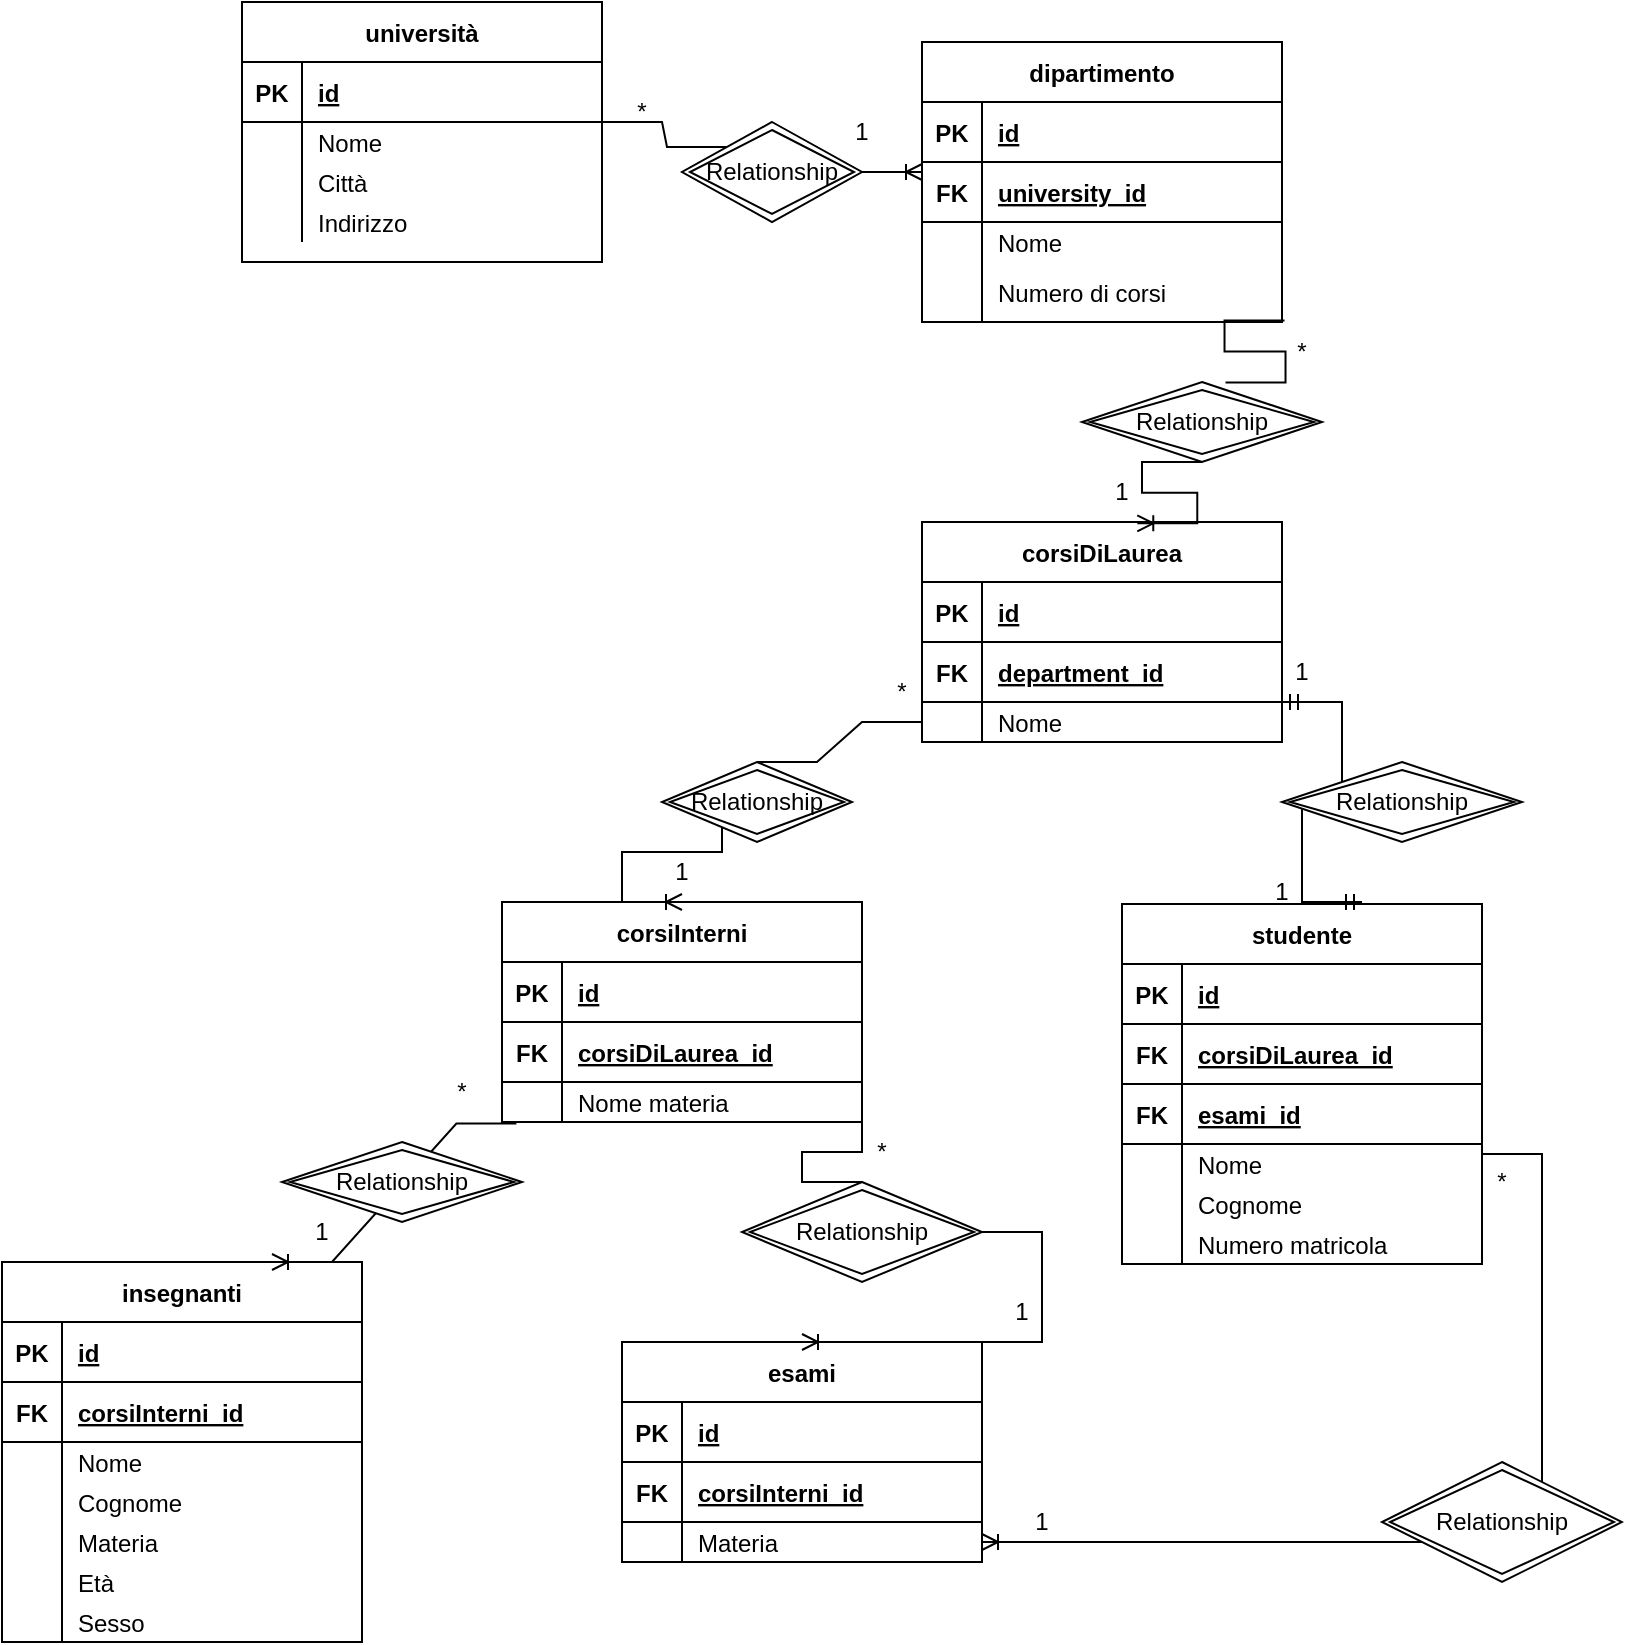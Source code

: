 <mxfile version="15.8.0" type="device"><diagram id="OK9jtKREIVFIBy2pYJ3l" name="Page-1"><mxGraphModel dx="1038" dy="1748" grid="1" gridSize="10" guides="1" tooltips="1" connect="1" arrows="1" fold="1" page="1" pageScale="1" pageWidth="827" pageHeight="1169" math="0" shadow="0"><root><mxCell id="0"/><mxCell id="1" parent="0"/><mxCell id="dD7sZslDKjqWOzkgwyZv-1" value="università" style="shape=table;startSize=30;container=1;collapsible=1;childLayout=tableLayout;fixedRows=1;rowLines=0;fontStyle=1;align=center;resizeLast=1;" vertex="1" parent="1"><mxGeometry x="180" y="-1090" width="180" height="130" as="geometry"/></mxCell><mxCell id="dD7sZslDKjqWOzkgwyZv-2" value="" style="shape=partialRectangle;collapsible=0;dropTarget=0;pointerEvents=0;fillColor=none;top=0;left=0;bottom=1;right=0;points=[[0,0.5],[1,0.5]];portConstraint=eastwest;" vertex="1" parent="dD7sZslDKjqWOzkgwyZv-1"><mxGeometry y="30" width="180" height="30" as="geometry"/></mxCell><mxCell id="dD7sZslDKjqWOzkgwyZv-3" value="PK" style="shape=partialRectangle;connectable=0;fillColor=none;top=0;left=0;bottom=0;right=0;fontStyle=1;overflow=hidden;" vertex="1" parent="dD7sZslDKjqWOzkgwyZv-2"><mxGeometry width="30" height="30" as="geometry"><mxRectangle width="30" height="30" as="alternateBounds"/></mxGeometry></mxCell><mxCell id="dD7sZslDKjqWOzkgwyZv-4" value="id" style="shape=partialRectangle;connectable=0;fillColor=none;top=0;left=0;bottom=0;right=0;align=left;spacingLeft=6;fontStyle=5;overflow=hidden;" vertex="1" parent="dD7sZslDKjqWOzkgwyZv-2"><mxGeometry x="30" width="150" height="30" as="geometry"><mxRectangle width="150" height="30" as="alternateBounds"/></mxGeometry></mxCell><mxCell id="dD7sZslDKjqWOzkgwyZv-5" value="" style="shape=partialRectangle;collapsible=0;dropTarget=0;pointerEvents=0;fillColor=none;top=0;left=0;bottom=0;right=0;points=[[0,0.5],[1,0.5]];portConstraint=eastwest;" vertex="1" parent="dD7sZslDKjqWOzkgwyZv-1"><mxGeometry y="60" width="180" height="20" as="geometry"/></mxCell><mxCell id="dD7sZslDKjqWOzkgwyZv-6" value="" style="shape=partialRectangle;connectable=0;fillColor=none;top=0;left=0;bottom=0;right=0;editable=1;overflow=hidden;" vertex="1" parent="dD7sZslDKjqWOzkgwyZv-5"><mxGeometry width="30" height="20" as="geometry"><mxRectangle width="30" height="20" as="alternateBounds"/></mxGeometry></mxCell><mxCell id="dD7sZslDKjqWOzkgwyZv-7" value="Nome" style="shape=partialRectangle;connectable=0;fillColor=none;top=0;left=0;bottom=0;right=0;align=left;spacingLeft=6;overflow=hidden;" vertex="1" parent="dD7sZslDKjqWOzkgwyZv-5"><mxGeometry x="30" width="150" height="20" as="geometry"><mxRectangle width="150" height="20" as="alternateBounds"/></mxGeometry></mxCell><mxCell id="dD7sZslDKjqWOzkgwyZv-8" value="" style="shape=partialRectangle;collapsible=0;dropTarget=0;pointerEvents=0;fillColor=none;top=0;left=0;bottom=0;right=0;points=[[0,0.5],[1,0.5]];portConstraint=eastwest;" vertex="1" parent="dD7sZslDKjqWOzkgwyZv-1"><mxGeometry y="80" width="180" height="20" as="geometry"/></mxCell><mxCell id="dD7sZslDKjqWOzkgwyZv-9" value="" style="shape=partialRectangle;connectable=0;fillColor=none;top=0;left=0;bottom=0;right=0;editable=1;overflow=hidden;" vertex="1" parent="dD7sZslDKjqWOzkgwyZv-8"><mxGeometry width="30" height="20" as="geometry"><mxRectangle width="30" height="20" as="alternateBounds"/></mxGeometry></mxCell><mxCell id="dD7sZslDKjqWOzkgwyZv-10" value="Città" style="shape=partialRectangle;connectable=0;fillColor=none;top=0;left=0;bottom=0;right=0;align=left;spacingLeft=6;overflow=hidden;" vertex="1" parent="dD7sZslDKjqWOzkgwyZv-8"><mxGeometry x="30" width="150" height="20" as="geometry"><mxRectangle width="150" height="20" as="alternateBounds"/></mxGeometry></mxCell><mxCell id="dD7sZslDKjqWOzkgwyZv-11" value="" style="shape=partialRectangle;collapsible=0;dropTarget=0;pointerEvents=0;fillColor=none;top=0;left=0;bottom=0;right=0;points=[[0,0.5],[1,0.5]];portConstraint=eastwest;" vertex="1" parent="dD7sZslDKjqWOzkgwyZv-1"><mxGeometry y="100" width="180" height="20" as="geometry"/></mxCell><mxCell id="dD7sZslDKjqWOzkgwyZv-12" value="" style="shape=partialRectangle;connectable=0;fillColor=none;top=0;left=0;bottom=0;right=0;editable=1;overflow=hidden;" vertex="1" parent="dD7sZslDKjqWOzkgwyZv-11"><mxGeometry width="30" height="20" as="geometry"><mxRectangle width="30" height="20" as="alternateBounds"/></mxGeometry></mxCell><mxCell id="dD7sZslDKjqWOzkgwyZv-13" value="Indirizzo" style="shape=partialRectangle;connectable=0;fillColor=none;top=0;left=0;bottom=0;right=0;align=left;spacingLeft=6;overflow=hidden;" vertex="1" parent="dD7sZslDKjqWOzkgwyZv-11"><mxGeometry x="30" width="150" height="20" as="geometry"><mxRectangle width="150" height="20" as="alternateBounds"/></mxGeometry></mxCell><mxCell id="dD7sZslDKjqWOzkgwyZv-20" value="dipartimento" style="shape=table;startSize=30;container=1;collapsible=1;childLayout=tableLayout;fixedRows=1;rowLines=0;fontStyle=1;align=center;resizeLast=1;" vertex="1" parent="1"><mxGeometry x="520" y="-1070" width="180" height="140" as="geometry"/></mxCell><mxCell id="dD7sZslDKjqWOzkgwyZv-21" value="" style="shape=partialRectangle;collapsible=0;dropTarget=0;pointerEvents=0;fillColor=none;top=0;left=0;bottom=1;right=0;points=[[0,0.5],[1,0.5]];portConstraint=eastwest;" vertex="1" parent="dD7sZslDKjqWOzkgwyZv-20"><mxGeometry y="30" width="180" height="30" as="geometry"/></mxCell><mxCell id="dD7sZslDKjqWOzkgwyZv-22" value="PK" style="shape=partialRectangle;connectable=0;fillColor=none;top=0;left=0;bottom=0;right=0;fontStyle=1;overflow=hidden;" vertex="1" parent="dD7sZslDKjqWOzkgwyZv-21"><mxGeometry width="30" height="30" as="geometry"><mxRectangle width="30" height="30" as="alternateBounds"/></mxGeometry></mxCell><mxCell id="dD7sZslDKjqWOzkgwyZv-23" value="id" style="shape=partialRectangle;connectable=0;fillColor=none;top=0;left=0;bottom=0;right=0;align=left;spacingLeft=6;fontStyle=5;overflow=hidden;" vertex="1" parent="dD7sZslDKjqWOzkgwyZv-21"><mxGeometry x="30" width="150" height="30" as="geometry"><mxRectangle width="150" height="30" as="alternateBounds"/></mxGeometry></mxCell><mxCell id="dD7sZslDKjqWOzkgwyZv-42" value="" style="shape=partialRectangle;collapsible=0;dropTarget=0;pointerEvents=0;fillColor=none;top=0;left=0;bottom=1;right=0;points=[[0,0.5],[1,0.5]];portConstraint=eastwest;" vertex="1" parent="dD7sZslDKjqWOzkgwyZv-20"><mxGeometry y="60" width="180" height="30" as="geometry"/></mxCell><mxCell id="dD7sZslDKjqWOzkgwyZv-43" value="FK" style="shape=partialRectangle;connectable=0;fillColor=none;top=0;left=0;bottom=0;right=0;fontStyle=1;overflow=hidden;" vertex="1" parent="dD7sZslDKjqWOzkgwyZv-42"><mxGeometry width="30" height="30" as="geometry"><mxRectangle width="30" height="30" as="alternateBounds"/></mxGeometry></mxCell><mxCell id="dD7sZslDKjqWOzkgwyZv-44" value="university_id" style="shape=partialRectangle;connectable=0;fillColor=none;top=0;left=0;bottom=0;right=0;align=left;spacingLeft=6;fontStyle=5;overflow=hidden;" vertex="1" parent="dD7sZslDKjqWOzkgwyZv-42"><mxGeometry x="30" width="150" height="30" as="geometry"><mxRectangle width="150" height="30" as="alternateBounds"/></mxGeometry></mxCell><mxCell id="dD7sZslDKjqWOzkgwyZv-24" value="" style="shape=partialRectangle;collapsible=0;dropTarget=0;pointerEvents=0;fillColor=none;top=0;left=0;bottom=0;right=0;points=[[0,0.5],[1,0.5]];portConstraint=eastwest;" vertex="1" parent="dD7sZslDKjqWOzkgwyZv-20"><mxGeometry y="90" width="180" height="20" as="geometry"/></mxCell><mxCell id="dD7sZslDKjqWOzkgwyZv-25" value="" style="shape=partialRectangle;connectable=0;fillColor=none;top=0;left=0;bottom=0;right=0;editable=1;overflow=hidden;" vertex="1" parent="dD7sZslDKjqWOzkgwyZv-24"><mxGeometry width="30" height="20" as="geometry"><mxRectangle width="30" height="20" as="alternateBounds"/></mxGeometry></mxCell><mxCell id="dD7sZslDKjqWOzkgwyZv-26" value="Nome" style="shape=partialRectangle;connectable=0;fillColor=none;top=0;left=0;bottom=0;right=0;align=left;spacingLeft=6;overflow=hidden;" vertex="1" parent="dD7sZslDKjqWOzkgwyZv-24"><mxGeometry x="30" width="150" height="20" as="geometry"><mxRectangle width="150" height="20" as="alternateBounds"/></mxGeometry></mxCell><mxCell id="dD7sZslDKjqWOzkgwyZv-27" value="" style="shape=partialRectangle;collapsible=0;dropTarget=0;pointerEvents=0;fillColor=none;top=0;left=0;bottom=0;right=0;points=[[0,0.5],[1,0.5]];portConstraint=eastwest;" vertex="1" parent="dD7sZslDKjqWOzkgwyZv-20"><mxGeometry y="110" width="180" height="30" as="geometry"/></mxCell><mxCell id="dD7sZslDKjqWOzkgwyZv-28" value="" style="shape=partialRectangle;connectable=0;fillColor=none;top=0;left=0;bottom=0;right=0;editable=1;overflow=hidden;" vertex="1" parent="dD7sZslDKjqWOzkgwyZv-27"><mxGeometry width="30" height="30" as="geometry"><mxRectangle width="30" height="30" as="alternateBounds"/></mxGeometry></mxCell><mxCell id="dD7sZslDKjqWOzkgwyZv-29" value="Numero di corsi" style="shape=partialRectangle;connectable=0;fillColor=none;top=0;left=0;bottom=0;right=0;align=left;spacingLeft=6;overflow=hidden;" vertex="1" parent="dD7sZslDKjqWOzkgwyZv-27"><mxGeometry x="30" width="150" height="30" as="geometry"><mxRectangle width="150" height="30" as="alternateBounds"/></mxGeometry></mxCell><mxCell id="dD7sZslDKjqWOzkgwyZv-36" value="" style="edgeStyle=entityRelationEdgeStyle;fontSize=12;html=1;endArrow=ERoneToMany;rounded=0;startArrow=none;" edge="1" parent="1" source="dD7sZslDKjqWOzkgwyZv-37"><mxGeometry width="100" height="100" relative="1" as="geometry"><mxPoint x="360" y="-1030" as="sourcePoint"/><mxPoint x="520" y="-1005" as="targetPoint"/></mxGeometry></mxCell><mxCell id="dD7sZslDKjqWOzkgwyZv-37" value="Relationship" style="shape=rhombus;double=1;perimeter=rhombusPerimeter;whiteSpace=wrap;html=1;align=center;" vertex="1" parent="1"><mxGeometry x="400" y="-1030" width="90" height="50" as="geometry"/></mxCell><mxCell id="dD7sZslDKjqWOzkgwyZv-38" value="" style="edgeStyle=entityRelationEdgeStyle;fontSize=12;html=1;endArrow=none;rounded=0;entryX=0;entryY=0;entryDx=0;entryDy=0;" edge="1" parent="1" target="dD7sZslDKjqWOzkgwyZv-37"><mxGeometry width="100" height="100" relative="1" as="geometry"><mxPoint x="360" y="-1030" as="sourcePoint"/><mxPoint x="519.64" y="-985.19" as="targetPoint"/></mxGeometry></mxCell><mxCell id="dD7sZslDKjqWOzkgwyZv-39" value="1" style="text;html=1;strokeColor=none;fillColor=none;align=center;verticalAlign=middle;whiteSpace=wrap;rounded=0;" vertex="1" parent="1"><mxGeometry x="460" y="-1040" width="60" height="30" as="geometry"/></mxCell><mxCell id="dD7sZslDKjqWOzkgwyZv-40" value="*" style="text;html=1;strokeColor=none;fillColor=none;align=center;verticalAlign=middle;whiteSpace=wrap;rounded=0;" vertex="1" parent="1"><mxGeometry x="350" y="-1050" width="60" height="30" as="geometry"/></mxCell><mxCell id="dD7sZslDKjqWOzkgwyZv-46" value="corsiDiLaurea" style="shape=table;startSize=30;container=1;collapsible=1;childLayout=tableLayout;fixedRows=1;rowLines=0;fontStyle=1;align=center;resizeLast=1;" vertex="1" parent="1"><mxGeometry x="520" y="-830" width="180" height="110" as="geometry"/></mxCell><mxCell id="dD7sZslDKjqWOzkgwyZv-47" value="" style="shape=partialRectangle;collapsible=0;dropTarget=0;pointerEvents=0;fillColor=none;top=0;left=0;bottom=1;right=0;points=[[0,0.5],[1,0.5]];portConstraint=eastwest;" vertex="1" parent="dD7sZslDKjqWOzkgwyZv-46"><mxGeometry y="30" width="180" height="30" as="geometry"/></mxCell><mxCell id="dD7sZslDKjqWOzkgwyZv-48" value="PK" style="shape=partialRectangle;connectable=0;fillColor=none;top=0;left=0;bottom=0;right=0;fontStyle=1;overflow=hidden;" vertex="1" parent="dD7sZslDKjqWOzkgwyZv-47"><mxGeometry width="30" height="30" as="geometry"><mxRectangle width="30" height="30" as="alternateBounds"/></mxGeometry></mxCell><mxCell id="dD7sZslDKjqWOzkgwyZv-49" value="id" style="shape=partialRectangle;connectable=0;fillColor=none;top=0;left=0;bottom=0;right=0;align=left;spacingLeft=6;fontStyle=5;overflow=hidden;" vertex="1" parent="dD7sZslDKjqWOzkgwyZv-47"><mxGeometry x="30" width="150" height="30" as="geometry"><mxRectangle width="150" height="30" as="alternateBounds"/></mxGeometry></mxCell><mxCell id="dD7sZslDKjqWOzkgwyZv-71" value="" style="shape=partialRectangle;collapsible=0;dropTarget=0;pointerEvents=0;fillColor=none;top=0;left=0;bottom=1;right=0;points=[[0,0.5],[1,0.5]];portConstraint=eastwest;" vertex="1" parent="dD7sZslDKjqWOzkgwyZv-46"><mxGeometry y="60" width="180" height="30" as="geometry"/></mxCell><mxCell id="dD7sZslDKjqWOzkgwyZv-72" value="FK" style="shape=partialRectangle;connectable=0;fillColor=none;top=0;left=0;bottom=0;right=0;fontStyle=1;overflow=hidden;" vertex="1" parent="dD7sZslDKjqWOzkgwyZv-71"><mxGeometry width="30" height="30" as="geometry"><mxRectangle width="30" height="30" as="alternateBounds"/></mxGeometry></mxCell><mxCell id="dD7sZslDKjqWOzkgwyZv-73" value="department_id" style="shape=partialRectangle;connectable=0;fillColor=none;top=0;left=0;bottom=0;right=0;align=left;spacingLeft=6;fontStyle=5;overflow=hidden;" vertex="1" parent="dD7sZslDKjqWOzkgwyZv-71"><mxGeometry x="30" width="150" height="30" as="geometry"><mxRectangle width="150" height="30" as="alternateBounds"/></mxGeometry></mxCell><mxCell id="dD7sZslDKjqWOzkgwyZv-50" value="" style="shape=partialRectangle;collapsible=0;dropTarget=0;pointerEvents=0;fillColor=none;top=0;left=0;bottom=0;right=0;points=[[0,0.5],[1,0.5]];portConstraint=eastwest;" vertex="1" parent="dD7sZslDKjqWOzkgwyZv-46"><mxGeometry y="90" width="180" height="20" as="geometry"/></mxCell><mxCell id="dD7sZslDKjqWOzkgwyZv-51" value="" style="shape=partialRectangle;connectable=0;fillColor=none;top=0;left=0;bottom=0;right=0;editable=1;overflow=hidden;" vertex="1" parent="dD7sZslDKjqWOzkgwyZv-50"><mxGeometry width="30" height="20" as="geometry"><mxRectangle width="30" height="20" as="alternateBounds"/></mxGeometry></mxCell><mxCell id="dD7sZslDKjqWOzkgwyZv-52" value="Nome" style="shape=partialRectangle;connectable=0;fillColor=none;top=0;left=0;bottom=0;right=0;align=left;spacingLeft=6;overflow=hidden;" vertex="1" parent="dD7sZslDKjqWOzkgwyZv-50"><mxGeometry x="30" width="150" height="20" as="geometry"><mxRectangle width="150" height="20" as="alternateBounds"/></mxGeometry></mxCell><mxCell id="dD7sZslDKjqWOzkgwyZv-63" value="" style="edgeStyle=entityRelationEdgeStyle;fontSize=12;html=1;endArrow=ERoneToMany;rounded=0;entryX=0.598;entryY=0.006;entryDx=0;entryDy=0;entryPerimeter=0;exitX=0.5;exitY=1;exitDx=0;exitDy=0;startArrow=none;" edge="1" parent="1" source="dD7sZslDKjqWOzkgwyZv-64" target="dD7sZslDKjqWOzkgwyZv-46"><mxGeometry width="100" height="100" relative="1" as="geometry"><mxPoint x="730" y="-959" as="sourcePoint"/><mxPoint x="850" y="-960" as="targetPoint"/></mxGeometry></mxCell><mxCell id="dD7sZslDKjqWOzkgwyZv-64" value="Relationship" style="shape=rhombus;double=1;perimeter=rhombusPerimeter;whiteSpace=wrap;html=1;align=center;" vertex="1" parent="1"><mxGeometry x="600" y="-900" width="120" height="40" as="geometry"/></mxCell><mxCell id="dD7sZslDKjqWOzkgwyZv-65" value="" style="edgeStyle=entityRelationEdgeStyle;fontSize=12;html=1;endArrow=none;rounded=0;entryX=0.598;entryY=0.006;entryDx=0;entryDy=0;entryPerimeter=0;exitX=1.007;exitY=0.973;exitDx=0;exitDy=0;exitPerimeter=0;" edge="1" parent="1" source="dD7sZslDKjqWOzkgwyZv-27" target="dD7sZslDKjqWOzkgwyZv-64"><mxGeometry width="100" height="100" relative="1" as="geometry"><mxPoint x="701.26" y="-930.81" as="sourcePoint"/><mxPoint x="627.64" y="-829.22" as="targetPoint"/></mxGeometry></mxCell><mxCell id="dD7sZslDKjqWOzkgwyZv-66" value="*" style="text;html=1;strokeColor=none;fillColor=none;align=center;verticalAlign=middle;whiteSpace=wrap;rounded=0;" vertex="1" parent="1"><mxGeometry x="680" y="-930" width="60" height="30" as="geometry"/></mxCell><mxCell id="dD7sZslDKjqWOzkgwyZv-67" value="1" style="text;html=1;strokeColor=none;fillColor=none;align=center;verticalAlign=middle;whiteSpace=wrap;rounded=0;" vertex="1" parent="1"><mxGeometry x="590" y="-860" width="60" height="30" as="geometry"/></mxCell><mxCell id="dD7sZslDKjqWOzkgwyZv-75" value="corsiInterni" style="shape=table;startSize=30;container=1;collapsible=1;childLayout=tableLayout;fixedRows=1;rowLines=0;fontStyle=1;align=center;resizeLast=1;" vertex="1" parent="1"><mxGeometry x="310" y="-640" width="180" height="110" as="geometry"/></mxCell><mxCell id="dD7sZslDKjqWOzkgwyZv-76" value="" style="shape=partialRectangle;collapsible=0;dropTarget=0;pointerEvents=0;fillColor=none;top=0;left=0;bottom=1;right=0;points=[[0,0.5],[1,0.5]];portConstraint=eastwest;" vertex="1" parent="dD7sZslDKjqWOzkgwyZv-75"><mxGeometry y="30" width="180" height="30" as="geometry"/></mxCell><mxCell id="dD7sZslDKjqWOzkgwyZv-77" value="PK" style="shape=partialRectangle;connectable=0;fillColor=none;top=0;left=0;bottom=0;right=0;fontStyle=1;overflow=hidden;" vertex="1" parent="dD7sZslDKjqWOzkgwyZv-76"><mxGeometry width="30" height="30" as="geometry"><mxRectangle width="30" height="30" as="alternateBounds"/></mxGeometry></mxCell><mxCell id="dD7sZslDKjqWOzkgwyZv-78" value="id" style="shape=partialRectangle;connectable=0;fillColor=none;top=0;left=0;bottom=0;right=0;align=left;spacingLeft=6;fontStyle=5;overflow=hidden;" vertex="1" parent="dD7sZslDKjqWOzkgwyZv-76"><mxGeometry x="30" width="150" height="30" as="geometry"><mxRectangle width="150" height="30" as="alternateBounds"/></mxGeometry></mxCell><mxCell id="dD7sZslDKjqWOzkgwyZv-79" value="" style="shape=partialRectangle;collapsible=0;dropTarget=0;pointerEvents=0;fillColor=none;top=0;left=0;bottom=1;right=0;points=[[0,0.5],[1,0.5]];portConstraint=eastwest;" vertex="1" parent="dD7sZslDKjqWOzkgwyZv-75"><mxGeometry y="60" width="180" height="30" as="geometry"/></mxCell><mxCell id="dD7sZslDKjqWOzkgwyZv-80" value="FK" style="shape=partialRectangle;connectable=0;fillColor=none;top=0;left=0;bottom=0;right=0;fontStyle=1;overflow=hidden;" vertex="1" parent="dD7sZslDKjqWOzkgwyZv-79"><mxGeometry width="30" height="30" as="geometry"><mxRectangle width="30" height="30" as="alternateBounds"/></mxGeometry></mxCell><mxCell id="dD7sZslDKjqWOzkgwyZv-81" value="corsiDiLaurea_id" style="shape=partialRectangle;connectable=0;fillColor=none;top=0;left=0;bottom=0;right=0;align=left;spacingLeft=6;fontStyle=5;overflow=hidden;" vertex="1" parent="dD7sZslDKjqWOzkgwyZv-79"><mxGeometry x="30" width="150" height="30" as="geometry"><mxRectangle width="150" height="30" as="alternateBounds"/></mxGeometry></mxCell><mxCell id="dD7sZslDKjqWOzkgwyZv-82" value="" style="shape=partialRectangle;collapsible=0;dropTarget=0;pointerEvents=0;fillColor=none;top=0;left=0;bottom=0;right=0;points=[[0,0.5],[1,0.5]];portConstraint=eastwest;" vertex="1" parent="dD7sZslDKjqWOzkgwyZv-75"><mxGeometry y="90" width="180" height="20" as="geometry"/></mxCell><mxCell id="dD7sZslDKjqWOzkgwyZv-83" value="" style="shape=partialRectangle;connectable=0;fillColor=none;top=0;left=0;bottom=0;right=0;editable=1;overflow=hidden;" vertex="1" parent="dD7sZslDKjqWOzkgwyZv-82"><mxGeometry width="30" height="20" as="geometry"><mxRectangle width="30" height="20" as="alternateBounds"/></mxGeometry></mxCell><mxCell id="dD7sZslDKjqWOzkgwyZv-84" value="Nome materia" style="shape=partialRectangle;connectable=0;fillColor=none;top=0;left=0;bottom=0;right=0;align=left;spacingLeft=6;overflow=hidden;" vertex="1" parent="dD7sZslDKjqWOzkgwyZv-82"><mxGeometry x="30" width="150" height="20" as="geometry"><mxRectangle width="150" height="20" as="alternateBounds"/></mxGeometry></mxCell><mxCell id="dD7sZslDKjqWOzkgwyZv-85" value="" style="edgeStyle=entityRelationEdgeStyle;fontSize=12;html=1;endArrow=ERoneToMany;rounded=0;exitX=0;exitY=0.5;exitDx=0;exitDy=0;entryX=0.5;entryY=0;entryDx=0;entryDy=0;startArrow=none;" edge="1" parent="1" source="dD7sZslDKjqWOzkgwyZv-86" target="dD7sZslDKjqWOzkgwyZv-75"><mxGeometry width="100" height="100" relative="1" as="geometry"><mxPoint x="360" y="-730" as="sourcePoint"/><mxPoint x="460" y="-830" as="targetPoint"/></mxGeometry></mxCell><mxCell id="dD7sZslDKjqWOzkgwyZv-86" value="Relationship" style="shape=rhombus;double=1;perimeter=rhombusPerimeter;whiteSpace=wrap;html=1;align=center;" vertex="1" parent="1"><mxGeometry x="390" y="-710" width="95" height="40" as="geometry"/></mxCell><mxCell id="dD7sZslDKjqWOzkgwyZv-87" value="" style="edgeStyle=entityRelationEdgeStyle;fontSize=12;html=1;endArrow=none;rounded=0;exitX=0;exitY=0.5;exitDx=0;exitDy=0;entryX=0.5;entryY=0;entryDx=0;entryDy=0;" edge="1" parent="1" source="dD7sZslDKjqWOzkgwyZv-50" target="dD7sZslDKjqWOzkgwyZv-86"><mxGeometry width="100" height="100" relative="1" as="geometry"><mxPoint x="520" y="-730" as="sourcePoint"/><mxPoint x="430" y="-650" as="targetPoint"/></mxGeometry></mxCell><mxCell id="dD7sZslDKjqWOzkgwyZv-88" value="*" style="text;html=1;strokeColor=none;fillColor=none;align=center;verticalAlign=middle;whiteSpace=wrap;rounded=0;" vertex="1" parent="1"><mxGeometry x="480" y="-760" width="60" height="30" as="geometry"/></mxCell><mxCell id="dD7sZslDKjqWOzkgwyZv-89" value="1" style="text;html=1;strokeColor=none;fillColor=none;align=center;verticalAlign=middle;whiteSpace=wrap;rounded=0;" vertex="1" parent="1"><mxGeometry x="370" y="-670" width="60" height="30" as="geometry"/></mxCell><mxCell id="dD7sZslDKjqWOzkgwyZv-94" value="insegnanti" style="shape=table;startSize=30;container=1;collapsible=1;childLayout=tableLayout;fixedRows=1;rowLines=0;fontStyle=1;align=center;resizeLast=1;" vertex="1" parent="1"><mxGeometry x="60" y="-460" width="180" height="190" as="geometry"/></mxCell><mxCell id="dD7sZslDKjqWOzkgwyZv-95" value="" style="shape=partialRectangle;collapsible=0;dropTarget=0;pointerEvents=0;fillColor=none;top=0;left=0;bottom=1;right=0;points=[[0,0.5],[1,0.5]];portConstraint=eastwest;" vertex="1" parent="dD7sZslDKjqWOzkgwyZv-94"><mxGeometry y="30" width="180" height="30" as="geometry"/></mxCell><mxCell id="dD7sZslDKjqWOzkgwyZv-96" value="PK" style="shape=partialRectangle;connectable=0;fillColor=none;top=0;left=0;bottom=0;right=0;fontStyle=1;overflow=hidden;" vertex="1" parent="dD7sZslDKjqWOzkgwyZv-95"><mxGeometry width="30" height="30" as="geometry"><mxRectangle width="30" height="30" as="alternateBounds"/></mxGeometry></mxCell><mxCell id="dD7sZslDKjqWOzkgwyZv-97" value="id" style="shape=partialRectangle;connectable=0;fillColor=none;top=0;left=0;bottom=0;right=0;align=left;spacingLeft=6;fontStyle=5;overflow=hidden;" vertex="1" parent="dD7sZslDKjqWOzkgwyZv-95"><mxGeometry x="30" width="150" height="30" as="geometry"><mxRectangle width="150" height="30" as="alternateBounds"/></mxGeometry></mxCell><mxCell id="dD7sZslDKjqWOzkgwyZv-98" value="" style="shape=partialRectangle;collapsible=0;dropTarget=0;pointerEvents=0;fillColor=none;top=0;left=0;bottom=1;right=0;points=[[0,0.5],[1,0.5]];portConstraint=eastwest;" vertex="1" parent="dD7sZslDKjqWOzkgwyZv-94"><mxGeometry y="60" width="180" height="30" as="geometry"/></mxCell><mxCell id="dD7sZslDKjqWOzkgwyZv-99" value="FK" style="shape=partialRectangle;connectable=0;fillColor=none;top=0;left=0;bottom=0;right=0;fontStyle=1;overflow=hidden;" vertex="1" parent="dD7sZslDKjqWOzkgwyZv-98"><mxGeometry width="30" height="30" as="geometry"><mxRectangle width="30" height="30" as="alternateBounds"/></mxGeometry></mxCell><mxCell id="dD7sZslDKjqWOzkgwyZv-100" value="corsiInterni_id" style="shape=partialRectangle;connectable=0;fillColor=none;top=0;left=0;bottom=0;right=0;align=left;spacingLeft=6;fontStyle=5;overflow=hidden;" vertex="1" parent="dD7sZslDKjqWOzkgwyZv-98"><mxGeometry x="30" width="150" height="30" as="geometry"><mxRectangle width="150" height="30" as="alternateBounds"/></mxGeometry></mxCell><mxCell id="dD7sZslDKjqWOzkgwyZv-101" value="" style="shape=partialRectangle;collapsible=0;dropTarget=0;pointerEvents=0;fillColor=none;top=0;left=0;bottom=0;right=0;points=[[0,0.5],[1,0.5]];portConstraint=eastwest;" vertex="1" parent="dD7sZslDKjqWOzkgwyZv-94"><mxGeometry y="90" width="180" height="20" as="geometry"/></mxCell><mxCell id="dD7sZslDKjqWOzkgwyZv-102" value="" style="shape=partialRectangle;connectable=0;fillColor=none;top=0;left=0;bottom=0;right=0;editable=1;overflow=hidden;" vertex="1" parent="dD7sZslDKjqWOzkgwyZv-101"><mxGeometry width="30" height="20" as="geometry"><mxRectangle width="30" height="20" as="alternateBounds"/></mxGeometry></mxCell><mxCell id="dD7sZslDKjqWOzkgwyZv-103" value="Nome " style="shape=partialRectangle;connectable=0;fillColor=none;top=0;left=0;bottom=0;right=0;align=left;spacingLeft=6;overflow=hidden;" vertex="1" parent="dD7sZslDKjqWOzkgwyZv-101"><mxGeometry x="30" width="150" height="20" as="geometry"><mxRectangle width="150" height="20" as="alternateBounds"/></mxGeometry></mxCell><mxCell id="dD7sZslDKjqWOzkgwyZv-104" value="" style="shape=partialRectangle;collapsible=0;dropTarget=0;pointerEvents=0;fillColor=none;top=0;left=0;bottom=0;right=0;points=[[0,0.5],[1,0.5]];portConstraint=eastwest;" vertex="1" parent="dD7sZslDKjqWOzkgwyZv-94"><mxGeometry y="110" width="180" height="20" as="geometry"/></mxCell><mxCell id="dD7sZslDKjqWOzkgwyZv-105" value="" style="shape=partialRectangle;connectable=0;fillColor=none;top=0;left=0;bottom=0;right=0;editable=1;overflow=hidden;" vertex="1" parent="dD7sZslDKjqWOzkgwyZv-104"><mxGeometry width="30" height="20" as="geometry"><mxRectangle width="30" height="20" as="alternateBounds"/></mxGeometry></mxCell><mxCell id="dD7sZslDKjqWOzkgwyZv-106" value="Cognome " style="shape=partialRectangle;connectable=0;fillColor=none;top=0;left=0;bottom=0;right=0;align=left;spacingLeft=6;overflow=hidden;" vertex="1" parent="dD7sZslDKjqWOzkgwyZv-104"><mxGeometry x="30" width="150" height="20" as="geometry"><mxRectangle width="150" height="20" as="alternateBounds"/></mxGeometry></mxCell><mxCell id="dD7sZslDKjqWOzkgwyZv-107" value="" style="shape=partialRectangle;collapsible=0;dropTarget=0;pointerEvents=0;fillColor=none;top=0;left=0;bottom=0;right=0;points=[[0,0.5],[1,0.5]];portConstraint=eastwest;" vertex="1" parent="dD7sZslDKjqWOzkgwyZv-94"><mxGeometry y="130" width="180" height="20" as="geometry"/></mxCell><mxCell id="dD7sZslDKjqWOzkgwyZv-108" value="" style="shape=partialRectangle;connectable=0;fillColor=none;top=0;left=0;bottom=0;right=0;editable=1;overflow=hidden;" vertex="1" parent="dD7sZslDKjqWOzkgwyZv-107"><mxGeometry width="30" height="20" as="geometry"><mxRectangle width="30" height="20" as="alternateBounds"/></mxGeometry></mxCell><mxCell id="dD7sZslDKjqWOzkgwyZv-109" value="Materia" style="shape=partialRectangle;connectable=0;fillColor=none;top=0;left=0;bottom=0;right=0;align=left;spacingLeft=6;overflow=hidden;" vertex="1" parent="dD7sZslDKjqWOzkgwyZv-107"><mxGeometry x="30" width="150" height="20" as="geometry"><mxRectangle width="150" height="20" as="alternateBounds"/></mxGeometry></mxCell><mxCell id="dD7sZslDKjqWOzkgwyZv-110" value="" style="shape=partialRectangle;collapsible=0;dropTarget=0;pointerEvents=0;fillColor=none;top=0;left=0;bottom=0;right=0;points=[[0,0.5],[1,0.5]];portConstraint=eastwest;" vertex="1" parent="dD7sZslDKjqWOzkgwyZv-94"><mxGeometry y="150" width="180" height="20" as="geometry"/></mxCell><mxCell id="dD7sZslDKjqWOzkgwyZv-111" value="" style="shape=partialRectangle;connectable=0;fillColor=none;top=0;left=0;bottom=0;right=0;editable=1;overflow=hidden;" vertex="1" parent="dD7sZslDKjqWOzkgwyZv-110"><mxGeometry width="30" height="20" as="geometry"><mxRectangle width="30" height="20" as="alternateBounds"/></mxGeometry></mxCell><mxCell id="dD7sZslDKjqWOzkgwyZv-112" value="Età" style="shape=partialRectangle;connectable=0;fillColor=none;top=0;left=0;bottom=0;right=0;align=left;spacingLeft=6;overflow=hidden;" vertex="1" parent="dD7sZslDKjqWOzkgwyZv-110"><mxGeometry x="30" width="150" height="20" as="geometry"><mxRectangle width="150" height="20" as="alternateBounds"/></mxGeometry></mxCell><mxCell id="dD7sZslDKjqWOzkgwyZv-113" value="" style="shape=partialRectangle;collapsible=0;dropTarget=0;pointerEvents=0;fillColor=none;top=0;left=0;bottom=0;right=0;points=[[0,0.5],[1,0.5]];portConstraint=eastwest;" vertex="1" parent="dD7sZslDKjqWOzkgwyZv-94"><mxGeometry y="170" width="180" height="20" as="geometry"/></mxCell><mxCell id="dD7sZslDKjqWOzkgwyZv-114" value="" style="shape=partialRectangle;connectable=0;fillColor=none;top=0;left=0;bottom=0;right=0;editable=1;overflow=hidden;" vertex="1" parent="dD7sZslDKjqWOzkgwyZv-113"><mxGeometry width="30" height="20" as="geometry"><mxRectangle width="30" height="20" as="alternateBounds"/></mxGeometry></mxCell><mxCell id="dD7sZslDKjqWOzkgwyZv-115" value="Sesso" style="shape=partialRectangle;connectable=0;fillColor=none;top=0;left=0;bottom=0;right=0;align=left;spacingLeft=6;overflow=hidden;" vertex="1" parent="dD7sZslDKjqWOzkgwyZv-113"><mxGeometry x="30" width="150" height="20" as="geometry"><mxRectangle width="150" height="20" as="alternateBounds"/></mxGeometry></mxCell><mxCell id="dD7sZslDKjqWOzkgwyZv-116" value="" style="edgeStyle=entityRelationEdgeStyle;fontSize=12;html=1;endArrow=ERoneToMany;rounded=0;entryX=0.75;entryY=0;entryDx=0;entryDy=0;exitX=0.04;exitY=1.04;exitDx=0;exitDy=0;exitPerimeter=0;" edge="1" parent="1" source="dD7sZslDKjqWOzkgwyZv-82" target="dD7sZslDKjqWOzkgwyZv-94"><mxGeometry width="100" height="100" relative="1" as="geometry"><mxPoint x="120" y="-520" as="sourcePoint"/><mxPoint x="220" y="-620" as="targetPoint"/></mxGeometry></mxCell><mxCell id="dD7sZslDKjqWOzkgwyZv-117" value="Relationship" style="shape=rhombus;double=1;perimeter=rhombusPerimeter;whiteSpace=wrap;html=1;align=center;" vertex="1" parent="1"><mxGeometry x="200" y="-520" width="120" height="40" as="geometry"/></mxCell><mxCell id="dD7sZslDKjqWOzkgwyZv-118" value="1" style="text;html=1;strokeColor=none;fillColor=none;align=center;verticalAlign=middle;whiteSpace=wrap;rounded=0;" vertex="1" parent="1"><mxGeometry x="190" y="-490" width="60" height="30" as="geometry"/></mxCell><mxCell id="dD7sZslDKjqWOzkgwyZv-119" value="*" style="text;html=1;strokeColor=none;fillColor=none;align=center;verticalAlign=middle;whiteSpace=wrap;rounded=0;" vertex="1" parent="1"><mxGeometry x="260" y="-560" width="60" height="30" as="geometry"/></mxCell><mxCell id="dD7sZslDKjqWOzkgwyZv-120" value="esami" style="shape=table;startSize=30;container=1;collapsible=1;childLayout=tableLayout;fixedRows=1;rowLines=0;fontStyle=1;align=center;resizeLast=1;" vertex="1" parent="1"><mxGeometry x="370" y="-420" width="180" height="110" as="geometry"/></mxCell><mxCell id="dD7sZslDKjqWOzkgwyZv-121" value="" style="shape=partialRectangle;collapsible=0;dropTarget=0;pointerEvents=0;fillColor=none;top=0;left=0;bottom=1;right=0;points=[[0,0.5],[1,0.5]];portConstraint=eastwest;" vertex="1" parent="dD7sZslDKjqWOzkgwyZv-120"><mxGeometry y="30" width="180" height="30" as="geometry"/></mxCell><mxCell id="dD7sZslDKjqWOzkgwyZv-122" value="PK" style="shape=partialRectangle;connectable=0;fillColor=none;top=0;left=0;bottom=0;right=0;fontStyle=1;overflow=hidden;" vertex="1" parent="dD7sZslDKjqWOzkgwyZv-121"><mxGeometry width="30" height="30" as="geometry"><mxRectangle width="30" height="30" as="alternateBounds"/></mxGeometry></mxCell><mxCell id="dD7sZslDKjqWOzkgwyZv-123" value="id" style="shape=partialRectangle;connectable=0;fillColor=none;top=0;left=0;bottom=0;right=0;align=left;spacingLeft=6;fontStyle=5;overflow=hidden;" vertex="1" parent="dD7sZslDKjqWOzkgwyZv-121"><mxGeometry x="30" width="150" height="30" as="geometry"><mxRectangle width="150" height="30" as="alternateBounds"/></mxGeometry></mxCell><mxCell id="dD7sZslDKjqWOzkgwyZv-124" value="" style="shape=partialRectangle;collapsible=0;dropTarget=0;pointerEvents=0;fillColor=none;top=0;left=0;bottom=1;right=0;points=[[0,0.5],[1,0.5]];portConstraint=eastwest;" vertex="1" parent="dD7sZslDKjqWOzkgwyZv-120"><mxGeometry y="60" width="180" height="30" as="geometry"/></mxCell><mxCell id="dD7sZslDKjqWOzkgwyZv-125" value="FK" style="shape=partialRectangle;connectable=0;fillColor=none;top=0;left=0;bottom=0;right=0;fontStyle=1;overflow=hidden;" vertex="1" parent="dD7sZslDKjqWOzkgwyZv-124"><mxGeometry width="30" height="30" as="geometry"><mxRectangle width="30" height="30" as="alternateBounds"/></mxGeometry></mxCell><mxCell id="dD7sZslDKjqWOzkgwyZv-126" value="corsiInterni_id" style="shape=partialRectangle;connectable=0;fillColor=none;top=0;left=0;bottom=0;right=0;align=left;spacingLeft=6;fontStyle=5;overflow=hidden;" vertex="1" parent="dD7sZslDKjqWOzkgwyZv-124"><mxGeometry x="30" width="150" height="30" as="geometry"><mxRectangle width="150" height="30" as="alternateBounds"/></mxGeometry></mxCell><mxCell id="dD7sZslDKjqWOzkgwyZv-127" value="" style="shape=partialRectangle;collapsible=0;dropTarget=0;pointerEvents=0;fillColor=none;top=0;left=0;bottom=0;right=0;points=[[0,0.5],[1,0.5]];portConstraint=eastwest;" vertex="1" parent="dD7sZslDKjqWOzkgwyZv-120"><mxGeometry y="90" width="180" height="20" as="geometry"/></mxCell><mxCell id="dD7sZslDKjqWOzkgwyZv-128" value="" style="shape=partialRectangle;connectable=0;fillColor=none;top=0;left=0;bottom=0;right=0;editable=1;overflow=hidden;" vertex="1" parent="dD7sZslDKjqWOzkgwyZv-127"><mxGeometry width="30" height="20" as="geometry"><mxRectangle width="30" height="20" as="alternateBounds"/></mxGeometry></mxCell><mxCell id="dD7sZslDKjqWOzkgwyZv-129" value="Materia" style="shape=partialRectangle;connectable=0;fillColor=none;top=0;left=0;bottom=0;right=0;align=left;spacingLeft=6;overflow=hidden;" vertex="1" parent="dD7sZslDKjqWOzkgwyZv-127"><mxGeometry x="30" width="150" height="20" as="geometry"><mxRectangle width="150" height="20" as="alternateBounds"/></mxGeometry></mxCell><mxCell id="dD7sZslDKjqWOzkgwyZv-142" value="" style="edgeStyle=entityRelationEdgeStyle;fontSize=12;html=1;endArrow=ERoneToMany;rounded=0;entryX=0.5;entryY=0;entryDx=0;entryDy=0;startArrow=none;" edge="1" parent="1" source="dD7sZslDKjqWOzkgwyZv-143" target="dD7sZslDKjqWOzkgwyZv-120"><mxGeometry width="100" height="100" relative="1" as="geometry"><mxPoint x="460" y="-530" as="sourcePoint"/><mxPoint x="460" y="-530" as="targetPoint"/></mxGeometry></mxCell><mxCell id="dD7sZslDKjqWOzkgwyZv-143" value="Relationship" style="shape=rhombus;double=1;perimeter=rhombusPerimeter;whiteSpace=wrap;html=1;align=center;" vertex="1" parent="1"><mxGeometry x="430" y="-500" width="120" height="50" as="geometry"/></mxCell><mxCell id="dD7sZslDKjqWOzkgwyZv-144" value="" style="edgeStyle=entityRelationEdgeStyle;fontSize=12;html=1;endArrow=none;rounded=0;entryX=0.5;entryY=0;entryDx=0;entryDy=0;" edge="1" parent="1" target="dD7sZslDKjqWOzkgwyZv-143"><mxGeometry width="100" height="100" relative="1" as="geometry"><mxPoint x="460" y="-530" as="sourcePoint"/><mxPoint x="460" y="-420" as="targetPoint"/></mxGeometry></mxCell><mxCell id="dD7sZslDKjqWOzkgwyZv-145" value="*" style="text;html=1;strokeColor=none;fillColor=none;align=center;verticalAlign=middle;whiteSpace=wrap;rounded=0;" vertex="1" parent="1"><mxGeometry x="470" y="-530" width="60" height="30" as="geometry"/></mxCell><mxCell id="dD7sZslDKjqWOzkgwyZv-146" value="1" style="text;html=1;strokeColor=none;fillColor=none;align=center;verticalAlign=middle;whiteSpace=wrap;rounded=0;" vertex="1" parent="1"><mxGeometry x="540" y="-450" width="60" height="30" as="geometry"/></mxCell><mxCell id="dD7sZslDKjqWOzkgwyZv-147" value="studente" style="shape=table;startSize=30;container=1;collapsible=1;childLayout=tableLayout;fixedRows=1;rowLines=0;fontStyle=1;align=center;resizeLast=1;" vertex="1" parent="1"><mxGeometry x="620" y="-639" width="180" height="180" as="geometry"/></mxCell><mxCell id="dD7sZslDKjqWOzkgwyZv-148" value="" style="shape=partialRectangle;collapsible=0;dropTarget=0;pointerEvents=0;fillColor=none;top=0;left=0;bottom=1;right=0;points=[[0,0.5],[1,0.5]];portConstraint=eastwest;" vertex="1" parent="dD7sZslDKjqWOzkgwyZv-147"><mxGeometry y="30" width="180" height="30" as="geometry"/></mxCell><mxCell id="dD7sZslDKjqWOzkgwyZv-149" value="PK" style="shape=partialRectangle;connectable=0;fillColor=none;top=0;left=0;bottom=0;right=0;fontStyle=1;overflow=hidden;" vertex="1" parent="dD7sZslDKjqWOzkgwyZv-148"><mxGeometry width="30" height="30" as="geometry"><mxRectangle width="30" height="30" as="alternateBounds"/></mxGeometry></mxCell><mxCell id="dD7sZslDKjqWOzkgwyZv-150" value="id" style="shape=partialRectangle;connectable=0;fillColor=none;top=0;left=0;bottom=0;right=0;align=left;spacingLeft=6;fontStyle=5;overflow=hidden;" vertex="1" parent="dD7sZslDKjqWOzkgwyZv-148"><mxGeometry x="30" width="150" height="30" as="geometry"><mxRectangle width="150" height="30" as="alternateBounds"/></mxGeometry></mxCell><mxCell id="dD7sZslDKjqWOzkgwyZv-151" value="" style="shape=partialRectangle;collapsible=0;dropTarget=0;pointerEvents=0;fillColor=none;top=0;left=0;bottom=1;right=0;points=[[0,0.5],[1,0.5]];portConstraint=eastwest;" vertex="1" parent="dD7sZslDKjqWOzkgwyZv-147"><mxGeometry y="60" width="180" height="30" as="geometry"/></mxCell><mxCell id="dD7sZslDKjqWOzkgwyZv-152" value="FK" style="shape=partialRectangle;connectable=0;fillColor=none;top=0;left=0;bottom=0;right=0;fontStyle=1;overflow=hidden;" vertex="1" parent="dD7sZslDKjqWOzkgwyZv-151"><mxGeometry width="30" height="30" as="geometry"><mxRectangle width="30" height="30" as="alternateBounds"/></mxGeometry></mxCell><mxCell id="dD7sZslDKjqWOzkgwyZv-153" value="corsiDiLaurea_id" style="shape=partialRectangle;connectable=0;fillColor=none;top=0;left=0;bottom=0;right=0;align=left;spacingLeft=6;fontStyle=5;overflow=hidden;" vertex="1" parent="dD7sZslDKjqWOzkgwyZv-151"><mxGeometry x="30" width="150" height="30" as="geometry"><mxRectangle width="150" height="30" as="alternateBounds"/></mxGeometry></mxCell><mxCell id="dD7sZslDKjqWOzkgwyZv-178" value="" style="shape=partialRectangle;collapsible=0;dropTarget=0;pointerEvents=0;fillColor=none;top=0;left=0;bottom=1;right=0;points=[[0,0.5],[1,0.5]];portConstraint=eastwest;" vertex="1" parent="dD7sZslDKjqWOzkgwyZv-147"><mxGeometry y="90" width="180" height="30" as="geometry"/></mxCell><mxCell id="dD7sZslDKjqWOzkgwyZv-179" value="FK" style="shape=partialRectangle;connectable=0;fillColor=none;top=0;left=0;bottom=0;right=0;fontStyle=1;overflow=hidden;" vertex="1" parent="dD7sZslDKjqWOzkgwyZv-178"><mxGeometry width="30" height="30" as="geometry"><mxRectangle width="30" height="30" as="alternateBounds"/></mxGeometry></mxCell><mxCell id="dD7sZslDKjqWOzkgwyZv-180" value="esami_id" style="shape=partialRectangle;connectable=0;fillColor=none;top=0;left=0;bottom=0;right=0;align=left;spacingLeft=6;fontStyle=5;overflow=hidden;" vertex="1" parent="dD7sZslDKjqWOzkgwyZv-178"><mxGeometry x="30" width="150" height="30" as="geometry"><mxRectangle width="150" height="30" as="alternateBounds"/></mxGeometry></mxCell><mxCell id="dD7sZslDKjqWOzkgwyZv-154" value="" style="shape=partialRectangle;collapsible=0;dropTarget=0;pointerEvents=0;fillColor=none;top=0;left=0;bottom=0;right=0;points=[[0,0.5],[1,0.5]];portConstraint=eastwest;" vertex="1" parent="dD7sZslDKjqWOzkgwyZv-147"><mxGeometry y="120" width="180" height="20" as="geometry"/></mxCell><mxCell id="dD7sZslDKjqWOzkgwyZv-155" value="" style="shape=partialRectangle;connectable=0;fillColor=none;top=0;left=0;bottom=0;right=0;editable=1;overflow=hidden;" vertex="1" parent="dD7sZslDKjqWOzkgwyZv-154"><mxGeometry width="30" height="20" as="geometry"><mxRectangle width="30" height="20" as="alternateBounds"/></mxGeometry></mxCell><mxCell id="dD7sZslDKjqWOzkgwyZv-156" value="Nome" style="shape=partialRectangle;connectable=0;fillColor=none;top=0;left=0;bottom=0;right=0;align=left;spacingLeft=6;overflow=hidden;" vertex="1" parent="dD7sZslDKjqWOzkgwyZv-154"><mxGeometry x="30" width="150" height="20" as="geometry"><mxRectangle width="150" height="20" as="alternateBounds"/></mxGeometry></mxCell><mxCell id="dD7sZslDKjqWOzkgwyZv-157" value="" style="shape=partialRectangle;collapsible=0;dropTarget=0;pointerEvents=0;fillColor=none;top=0;left=0;bottom=0;right=0;points=[[0,0.5],[1,0.5]];portConstraint=eastwest;" vertex="1" parent="dD7sZslDKjqWOzkgwyZv-147"><mxGeometry y="140" width="180" height="20" as="geometry"/></mxCell><mxCell id="dD7sZslDKjqWOzkgwyZv-158" value="" style="shape=partialRectangle;connectable=0;fillColor=none;top=0;left=0;bottom=0;right=0;editable=1;overflow=hidden;" vertex="1" parent="dD7sZslDKjqWOzkgwyZv-157"><mxGeometry width="30" height="20" as="geometry"><mxRectangle width="30" height="20" as="alternateBounds"/></mxGeometry></mxCell><mxCell id="dD7sZslDKjqWOzkgwyZv-159" value="Cognome" style="shape=partialRectangle;connectable=0;fillColor=none;top=0;left=0;bottom=0;right=0;align=left;spacingLeft=6;overflow=hidden;" vertex="1" parent="dD7sZslDKjqWOzkgwyZv-157"><mxGeometry x="30" width="150" height="20" as="geometry"><mxRectangle width="150" height="20" as="alternateBounds"/></mxGeometry></mxCell><mxCell id="dD7sZslDKjqWOzkgwyZv-160" value="" style="shape=partialRectangle;collapsible=0;dropTarget=0;pointerEvents=0;fillColor=none;top=0;left=0;bottom=0;right=0;points=[[0,0.5],[1,0.5]];portConstraint=eastwest;" vertex="1" parent="dD7sZslDKjqWOzkgwyZv-147"><mxGeometry y="160" width="180" height="20" as="geometry"/></mxCell><mxCell id="dD7sZslDKjqWOzkgwyZv-161" value="" style="shape=partialRectangle;connectable=0;fillColor=none;top=0;left=0;bottom=0;right=0;editable=1;overflow=hidden;" vertex="1" parent="dD7sZslDKjqWOzkgwyZv-160"><mxGeometry width="30" height="20" as="geometry"><mxRectangle width="30" height="20" as="alternateBounds"/></mxGeometry></mxCell><mxCell id="dD7sZslDKjqWOzkgwyZv-162" value="Numero matricola" style="shape=partialRectangle;connectable=0;fillColor=none;top=0;left=0;bottom=0;right=0;align=left;spacingLeft=6;overflow=hidden;" vertex="1" parent="dD7sZslDKjqWOzkgwyZv-160"><mxGeometry x="30" width="150" height="20" as="geometry"><mxRectangle width="150" height="20" as="alternateBounds"/></mxGeometry></mxCell><mxCell id="dD7sZslDKjqWOzkgwyZv-169" value="" style="edgeStyle=entityRelationEdgeStyle;fontSize=12;html=1;endArrow=ERmandOne;startArrow=ERmandOne;rounded=0;" edge="1" parent="1"><mxGeometry width="100" height="100" relative="1" as="geometry"><mxPoint x="700" y="-740" as="sourcePoint"/><mxPoint x="740" y="-640" as="targetPoint"/></mxGeometry></mxCell><mxCell id="dD7sZslDKjqWOzkgwyZv-170" value="1" style="text;html=1;strokeColor=none;fillColor=none;align=center;verticalAlign=middle;whiteSpace=wrap;rounded=0;" vertex="1" parent="1"><mxGeometry x="680" y="-770" width="60" height="30" as="geometry"/></mxCell><mxCell id="dD7sZslDKjqWOzkgwyZv-171" value="1" style="text;html=1;strokeColor=none;fillColor=none;align=center;verticalAlign=middle;whiteSpace=wrap;rounded=0;" vertex="1" parent="1"><mxGeometry x="670" y="-660" width="60" height="30" as="geometry"/></mxCell><mxCell id="dD7sZslDKjqWOzkgwyZv-172" value="Relationship" style="shape=rhombus;double=1;perimeter=rhombusPerimeter;whiteSpace=wrap;html=1;align=center;" vertex="1" parent="1"><mxGeometry x="700" y="-710" width="120" height="40" as="geometry"/></mxCell><mxCell id="dD7sZslDKjqWOzkgwyZv-174" value="" style="edgeStyle=entityRelationEdgeStyle;fontSize=12;html=1;endArrow=ERoneToMany;rounded=0;entryX=1;entryY=0.5;entryDx=0;entryDy=0;" edge="1" parent="1" target="dD7sZslDKjqWOzkgwyZv-127"><mxGeometry width="100" height="100" relative="1" as="geometry"><mxPoint x="800" y="-514" as="sourcePoint"/><mxPoint x="900" y="-614" as="targetPoint"/></mxGeometry></mxCell><mxCell id="dD7sZslDKjqWOzkgwyZv-175" value="Relationship" style="shape=rhombus;double=1;perimeter=rhombusPerimeter;whiteSpace=wrap;html=1;align=center;" vertex="1" parent="1"><mxGeometry x="750" y="-360" width="120" height="60" as="geometry"/></mxCell><mxCell id="dD7sZslDKjqWOzkgwyZv-176" value="1" style="text;html=1;strokeColor=none;fillColor=none;align=center;verticalAlign=middle;whiteSpace=wrap;rounded=0;" vertex="1" parent="1"><mxGeometry x="550" y="-345" width="60" height="30" as="geometry"/></mxCell><mxCell id="dD7sZslDKjqWOzkgwyZv-177" value="*" style="text;html=1;strokeColor=none;fillColor=none;align=center;verticalAlign=middle;whiteSpace=wrap;rounded=0;" vertex="1" parent="1"><mxGeometry x="780" y="-515" width="60" height="30" as="geometry"/></mxCell></root></mxGraphModel></diagram></mxfile>